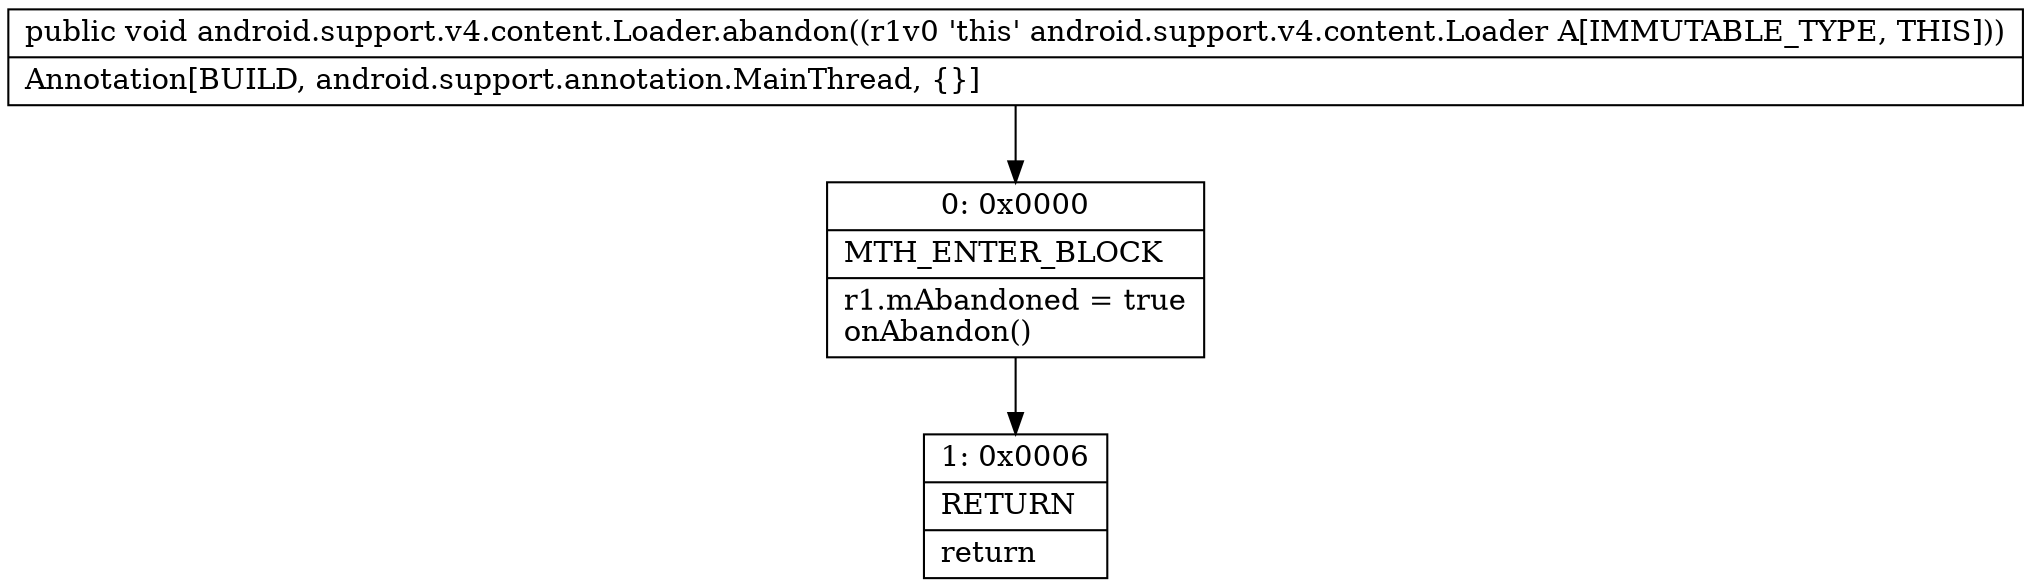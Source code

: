 digraph "CFG forandroid.support.v4.content.Loader.abandon()V" {
Node_0 [shape=record,label="{0\:\ 0x0000|MTH_ENTER_BLOCK\l|r1.mAbandoned = true\lonAbandon()\l}"];
Node_1 [shape=record,label="{1\:\ 0x0006|RETURN\l|return\l}"];
MethodNode[shape=record,label="{public void android.support.v4.content.Loader.abandon((r1v0 'this' android.support.v4.content.Loader A[IMMUTABLE_TYPE, THIS]))  | Annotation[BUILD, android.support.annotation.MainThread, \{\}]\l}"];
MethodNode -> Node_0;
Node_0 -> Node_1;
}

